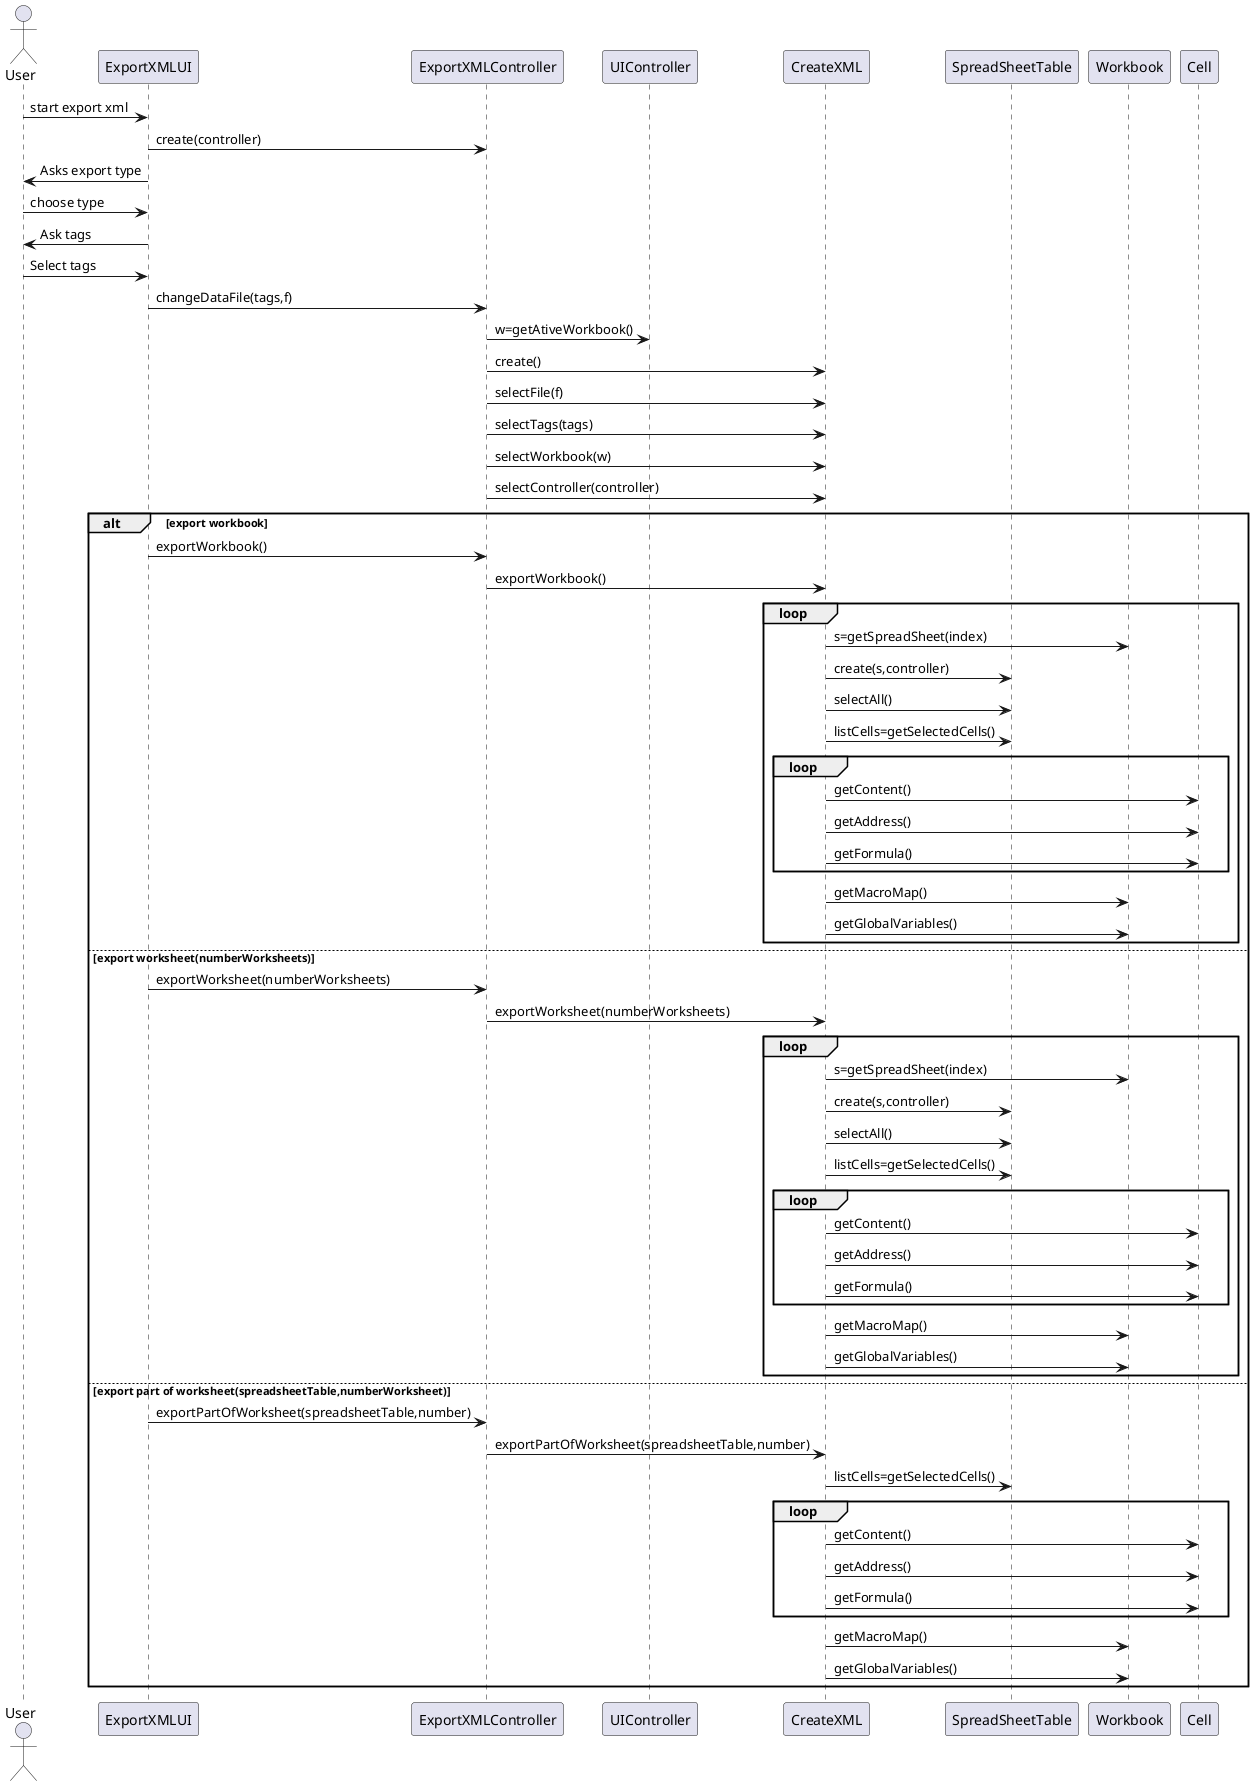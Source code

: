 
@startuml exportSd.png
actor User
participant ExportXMLUI as ui
participant ExportXMLController as controller
participant UIController as uiController
participant CreateXML as crtXML
participant SpreadSheetTable as table
participant Workbook as w
participant Cell as cell

User->ui:start export xml
ui->controller:create(controller)
ui->User: Asks export type
User->ui:choose type
ui->User:Ask tags
User->ui:Select tags
ui->controller:changeDataFile(tags,f)
controller->uiController:w=getAtiveWorkbook()
controller->crtXML:create()
controller->crtXML:selectFile(f)
controller->crtXML:selectTags(tags)
controller->crtXML:selectWorkbook(w)
controller->crtXML:selectController(controller)


alt export workbook
    ui->controller:exportWorkbook()
    controller->crtXML:exportWorkbook()
    loop
        crtXML->w:s=getSpreadSheet(index)
        crtXML->table:create(s,controller)
        crtXML->table:selectAll()
        crtXML->table:listCells=getSelectedCells()
        loop
            crtXML->cell:getContent()
            crtXML->cell:getAddress()
            crtXML->cell:getFormula()
    end
        crtXML->w:getMacroMap()
        crtXML->w:getGlobalVariables()
end
else export worksheet(numberWorksheets)
    ui->controller:exportWorksheet(numberWorksheets)
    controller->crtXML:exportWorksheet(numberWorksheets)
    loop
        crtXML->w:s=getSpreadSheet(index)
        crtXML->table:create(s,controller)
        crtXML->table:selectAll()
        crtXML->table:listCells=getSelectedCells()
        loop
            crtXML->cell:getContent()
            crtXML->cell:getAddress()
            crtXML->cell:getFormula()
         end
        crtXML->w:getMacroMap()
        crtXML->w:getGlobalVariables()
    end

else export part of worksheet(spreadsheetTable,numberWorksheet)
    ui->controller:exportPartOfWorksheet(spreadsheetTable,number)
    controller->crtXML:exportPartOfWorksheet(spreadsheetTable,number)
    crtXML->table:listCells=getSelectedCells()
    loop
        crtXML->cell:getContent()
        crtXML->cell:getAddress()
        crtXML->cell:getFormula()
    end
        crtXML->w:getMacroMap()
        crtXML->w:getGlobalVariables()
end


@enduml
